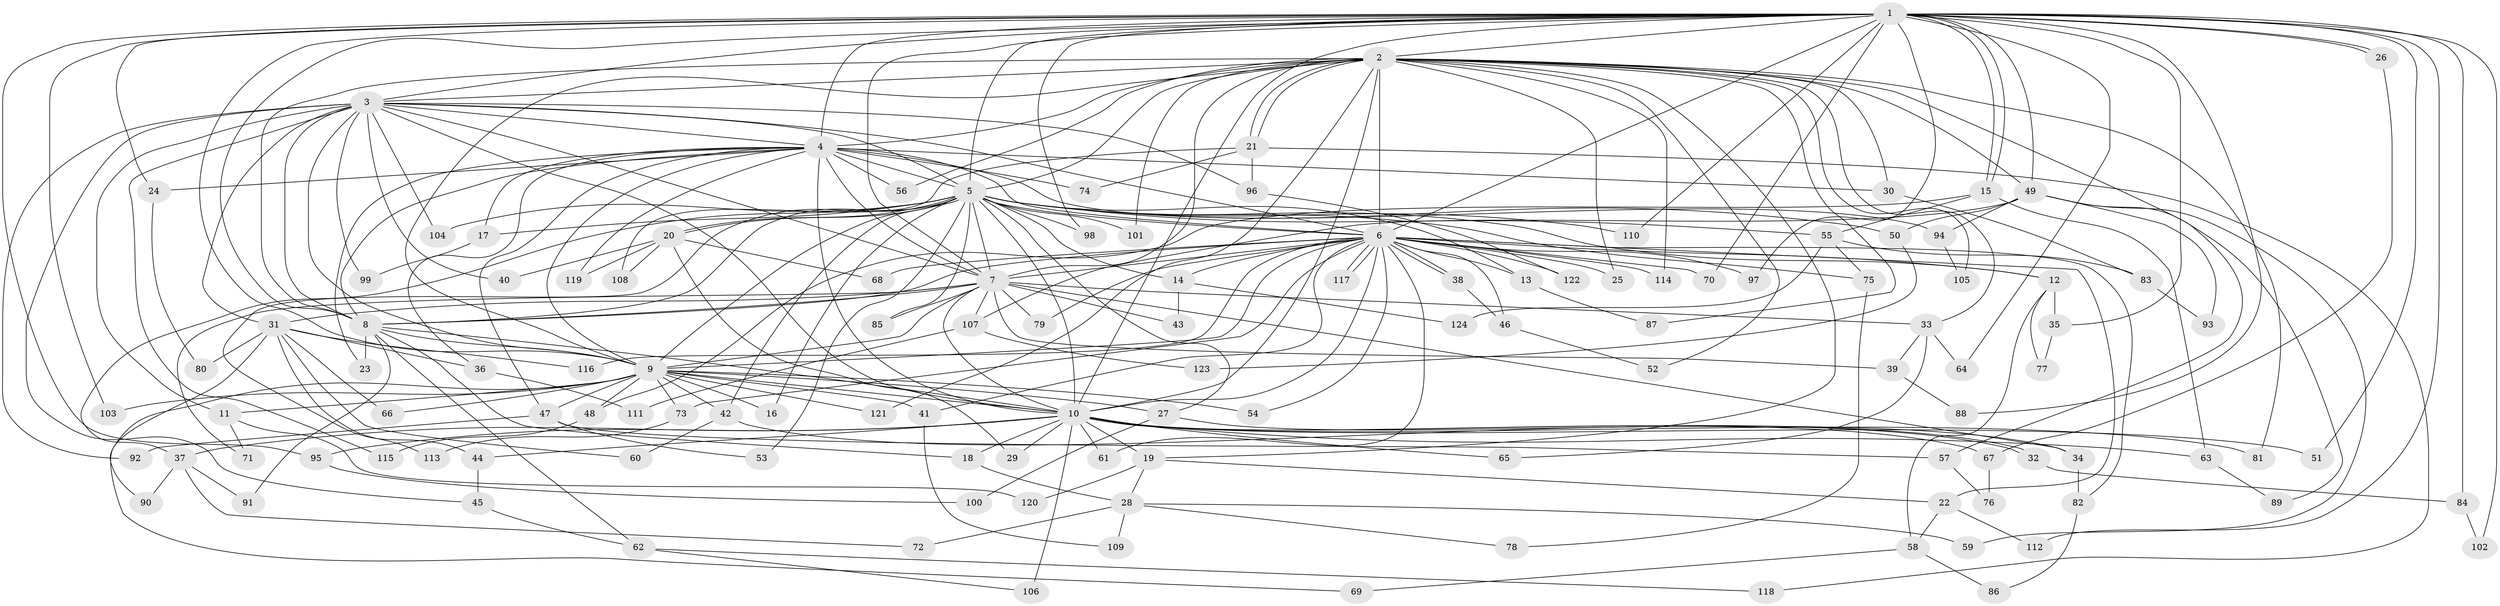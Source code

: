 // coarse degree distribution, {25: 0.010752688172043012, 34: 0.010752688172043012, 15: 0.010752688172043012, 20: 0.010752688172043012, 24: 0.010752688172043012, 30: 0.010752688172043012, 16: 0.010752688172043012, 21: 0.010752688172043012, 4: 0.07526881720430108, 3: 0.24731182795698925, 6: 0.043010752688172046, 2: 0.45161290322580644, 7: 0.010752688172043012, 1: 0.021505376344086023, 9: 0.010752688172043012, 5: 0.043010752688172046, 8: 0.010752688172043012}
// Generated by graph-tools (version 1.1) at 2025/41/03/06/25 10:41:40]
// undirected, 124 vertices, 273 edges
graph export_dot {
graph [start="1"]
  node [color=gray90,style=filled];
  1;
  2;
  3;
  4;
  5;
  6;
  7;
  8;
  9;
  10;
  11;
  12;
  13;
  14;
  15;
  16;
  17;
  18;
  19;
  20;
  21;
  22;
  23;
  24;
  25;
  26;
  27;
  28;
  29;
  30;
  31;
  32;
  33;
  34;
  35;
  36;
  37;
  38;
  39;
  40;
  41;
  42;
  43;
  44;
  45;
  46;
  47;
  48;
  49;
  50;
  51;
  52;
  53;
  54;
  55;
  56;
  57;
  58;
  59;
  60;
  61;
  62;
  63;
  64;
  65;
  66;
  67;
  68;
  69;
  70;
  71;
  72;
  73;
  74;
  75;
  76;
  77;
  78;
  79;
  80;
  81;
  82;
  83;
  84;
  85;
  86;
  87;
  88;
  89;
  90;
  91;
  92;
  93;
  94;
  95;
  96;
  97;
  98;
  99;
  100;
  101;
  102;
  103;
  104;
  105;
  106;
  107;
  108;
  109;
  110;
  111;
  112;
  113;
  114;
  115;
  116;
  117;
  118;
  119;
  120;
  121;
  122;
  123;
  124;
  1 -- 2;
  1 -- 3;
  1 -- 4;
  1 -- 5;
  1 -- 6;
  1 -- 7;
  1 -- 8;
  1 -- 9;
  1 -- 10;
  1 -- 15;
  1 -- 15;
  1 -- 24;
  1 -- 26;
  1 -- 26;
  1 -- 35;
  1 -- 49;
  1 -- 51;
  1 -- 64;
  1 -- 70;
  1 -- 84;
  1 -- 88;
  1 -- 95;
  1 -- 97;
  1 -- 98;
  1 -- 102;
  1 -- 103;
  1 -- 110;
  1 -- 112;
  2 -- 3;
  2 -- 4;
  2 -- 5;
  2 -- 6;
  2 -- 7;
  2 -- 8;
  2 -- 9;
  2 -- 10;
  2 -- 19;
  2 -- 21;
  2 -- 21;
  2 -- 25;
  2 -- 30;
  2 -- 33;
  2 -- 49;
  2 -- 52;
  2 -- 56;
  2 -- 57;
  2 -- 81;
  2 -- 87;
  2 -- 101;
  2 -- 105;
  2 -- 114;
  2 -- 121;
  3 -- 4;
  3 -- 5;
  3 -- 6;
  3 -- 7;
  3 -- 8;
  3 -- 9;
  3 -- 10;
  3 -- 11;
  3 -- 31;
  3 -- 40;
  3 -- 45;
  3 -- 92;
  3 -- 96;
  3 -- 99;
  3 -- 104;
  3 -- 115;
  4 -- 5;
  4 -- 6;
  4 -- 7;
  4 -- 8;
  4 -- 9;
  4 -- 10;
  4 -- 17;
  4 -- 23;
  4 -- 24;
  4 -- 30;
  4 -- 36;
  4 -- 47;
  4 -- 56;
  4 -- 74;
  4 -- 94;
  4 -- 119;
  5 -- 6;
  5 -- 7;
  5 -- 8;
  5 -- 9;
  5 -- 10;
  5 -- 12;
  5 -- 13;
  5 -- 14;
  5 -- 16;
  5 -- 17;
  5 -- 20;
  5 -- 20;
  5 -- 27;
  5 -- 37;
  5 -- 42;
  5 -- 44;
  5 -- 50;
  5 -- 53;
  5 -- 55;
  5 -- 75;
  5 -- 85;
  5 -- 98;
  5 -- 101;
  5 -- 104;
  5 -- 110;
  6 -- 7;
  6 -- 8;
  6 -- 9;
  6 -- 10;
  6 -- 12;
  6 -- 13;
  6 -- 14;
  6 -- 22;
  6 -- 25;
  6 -- 38;
  6 -- 38;
  6 -- 41;
  6 -- 46;
  6 -- 54;
  6 -- 61;
  6 -- 68;
  6 -- 70;
  6 -- 73;
  6 -- 79;
  6 -- 82;
  6 -- 97;
  6 -- 114;
  6 -- 116;
  6 -- 117;
  6 -- 117;
  6 -- 122;
  7 -- 8;
  7 -- 9;
  7 -- 10;
  7 -- 31;
  7 -- 33;
  7 -- 34;
  7 -- 39;
  7 -- 43;
  7 -- 71;
  7 -- 79;
  7 -- 85;
  7 -- 107;
  8 -- 9;
  8 -- 10;
  8 -- 18;
  8 -- 23;
  8 -- 62;
  8 -- 91;
  9 -- 10;
  9 -- 11;
  9 -- 16;
  9 -- 27;
  9 -- 41;
  9 -- 42;
  9 -- 47;
  9 -- 48;
  9 -- 54;
  9 -- 66;
  9 -- 69;
  9 -- 73;
  9 -- 103;
  9 -- 121;
  10 -- 18;
  10 -- 19;
  10 -- 29;
  10 -- 32;
  10 -- 32;
  10 -- 37;
  10 -- 44;
  10 -- 51;
  10 -- 61;
  10 -- 63;
  10 -- 65;
  10 -- 81;
  10 -- 95;
  10 -- 106;
  11 -- 71;
  11 -- 120;
  12 -- 35;
  12 -- 58;
  12 -- 77;
  13 -- 87;
  14 -- 43;
  14 -- 124;
  15 -- 48;
  15 -- 55;
  15 -- 63;
  17 -- 99;
  18 -- 28;
  19 -- 22;
  19 -- 28;
  19 -- 120;
  20 -- 29;
  20 -- 40;
  20 -- 68;
  20 -- 108;
  20 -- 119;
  21 -- 74;
  21 -- 96;
  21 -- 108;
  21 -- 118;
  22 -- 58;
  22 -- 112;
  24 -- 80;
  26 -- 67;
  27 -- 34;
  27 -- 100;
  28 -- 59;
  28 -- 72;
  28 -- 78;
  28 -- 109;
  30 -- 83;
  31 -- 36;
  31 -- 60;
  31 -- 66;
  31 -- 80;
  31 -- 90;
  31 -- 113;
  31 -- 116;
  32 -- 84;
  33 -- 39;
  33 -- 64;
  33 -- 65;
  34 -- 82;
  35 -- 77;
  36 -- 111;
  37 -- 72;
  37 -- 90;
  37 -- 91;
  38 -- 46;
  39 -- 88;
  41 -- 109;
  42 -- 60;
  42 -- 67;
  44 -- 45;
  45 -- 62;
  46 -- 52;
  47 -- 53;
  47 -- 57;
  47 -- 92;
  48 -- 115;
  49 -- 50;
  49 -- 59;
  49 -- 89;
  49 -- 93;
  49 -- 94;
  49 -- 107;
  50 -- 123;
  55 -- 75;
  55 -- 83;
  55 -- 124;
  57 -- 76;
  58 -- 69;
  58 -- 86;
  62 -- 106;
  62 -- 118;
  63 -- 89;
  67 -- 76;
  73 -- 113;
  75 -- 78;
  82 -- 86;
  83 -- 93;
  84 -- 102;
  94 -- 105;
  95 -- 100;
  96 -- 122;
  107 -- 111;
  107 -- 123;
}
